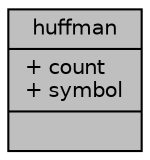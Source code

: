 digraph "huffman"
{
  edge [fontname="Helvetica",fontsize="10",labelfontname="Helvetica",labelfontsize="10"];
  node [fontname="Helvetica",fontsize="10",shape=record];
  Node1 [label="{huffman\n|+ count\l+ symbol\l|}",height=0.2,width=0.4,color="black", fillcolor="grey75", style="filled", fontcolor="black"];
}
